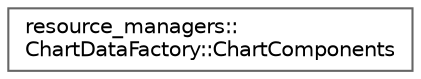 digraph "Graphical Class Hierarchy"
{
 // LATEX_PDF_SIZE
  bgcolor="transparent";
  edge [fontname=Helvetica,fontsize=10,labelfontname=Helvetica,labelfontsize=10];
  node [fontname=Helvetica,fontsize=10,shape=box,height=0.2,width=0.4];
  rankdir="LR";
  Node0 [id="Node000000",label="resource_managers::\lChartDataFactory::ChartComponents",height=0.2,width=0.4,color="grey40", fillcolor="white", style="filled",URL="$structresource__managers_1_1ChartDataFactory_1_1ChartComponents.html",tooltip=" "];
}
